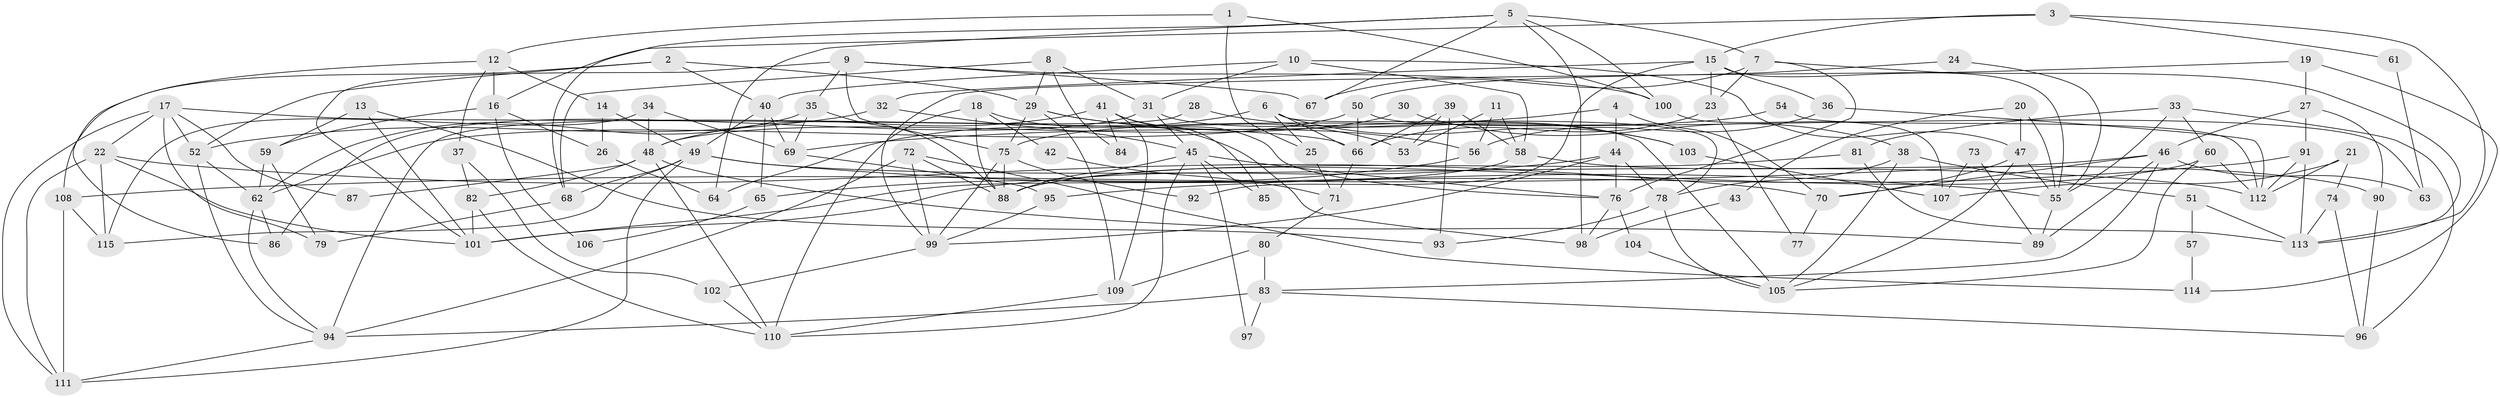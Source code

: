 // coarse degree distribution, {6: 0.20588235294117646, 2: 0.2647058823529412, 5: 0.08823529411764706, 4: 0.11764705882352941, 7: 0.08823529411764706, 8: 0.058823529411764705, 9: 0.08823529411764706, 3: 0.029411764705882353, 13: 0.029411764705882353, 11: 0.029411764705882353}
// Generated by graph-tools (version 1.1) at 2025/53/03/04/25 21:53:27]
// undirected, 115 vertices, 230 edges
graph export_dot {
graph [start="1"]
  node [color=gray90,style=filled];
  1;
  2;
  3;
  4;
  5;
  6;
  7;
  8;
  9;
  10;
  11;
  12;
  13;
  14;
  15;
  16;
  17;
  18;
  19;
  20;
  21;
  22;
  23;
  24;
  25;
  26;
  27;
  28;
  29;
  30;
  31;
  32;
  33;
  34;
  35;
  36;
  37;
  38;
  39;
  40;
  41;
  42;
  43;
  44;
  45;
  46;
  47;
  48;
  49;
  50;
  51;
  52;
  53;
  54;
  55;
  56;
  57;
  58;
  59;
  60;
  61;
  62;
  63;
  64;
  65;
  66;
  67;
  68;
  69;
  70;
  71;
  72;
  73;
  74;
  75;
  76;
  77;
  78;
  79;
  80;
  81;
  82;
  83;
  84;
  85;
  86;
  87;
  88;
  89;
  90;
  91;
  92;
  93;
  94;
  95;
  96;
  97;
  98;
  99;
  100;
  101;
  102;
  103;
  104;
  105;
  106;
  107;
  108;
  109;
  110;
  111;
  112;
  113;
  114;
  115;
  1 -- 25;
  1 -- 100;
  1 -- 12;
  2 -- 108;
  2 -- 52;
  2 -- 29;
  2 -- 40;
  3 -- 113;
  3 -- 15;
  3 -- 16;
  3 -- 61;
  4 -- 44;
  4 -- 70;
  4 -- 69;
  5 -- 98;
  5 -- 68;
  5 -- 7;
  5 -- 64;
  5 -- 67;
  5 -- 100;
  6 -- 78;
  6 -- 66;
  6 -- 25;
  6 -- 64;
  6 -- 103;
  7 -- 76;
  7 -- 23;
  7 -- 67;
  7 -- 113;
  8 -- 29;
  8 -- 31;
  8 -- 68;
  8 -- 84;
  9 -- 67;
  9 -- 35;
  9 -- 75;
  9 -- 100;
  9 -- 101;
  10 -- 40;
  10 -- 47;
  10 -- 31;
  10 -- 58;
  11 -- 53;
  11 -- 58;
  11 -- 56;
  12 -- 16;
  12 -- 14;
  12 -- 37;
  12 -- 86;
  13 -- 101;
  13 -- 59;
  13 -- 93;
  14 -- 49;
  14 -- 26;
  15 -- 55;
  15 -- 32;
  15 -- 23;
  15 -- 36;
  15 -- 92;
  16 -- 26;
  16 -- 59;
  16 -- 106;
  17 -- 22;
  17 -- 79;
  17 -- 52;
  17 -- 66;
  17 -- 87;
  17 -- 111;
  18 -- 88;
  18 -- 110;
  18 -- 42;
  18 -- 98;
  19 -- 99;
  19 -- 27;
  19 -- 114;
  20 -- 47;
  20 -- 55;
  20 -- 43;
  21 -- 112;
  21 -- 74;
  21 -- 107;
  22 -- 111;
  22 -- 101;
  22 -- 70;
  22 -- 115;
  23 -- 66;
  23 -- 77;
  24 -- 50;
  24 -- 55;
  25 -- 71;
  26 -- 64;
  27 -- 46;
  27 -- 91;
  27 -- 90;
  28 -- 94;
  28 -- 103;
  29 -- 75;
  29 -- 53;
  29 -- 56;
  29 -- 109;
  30 -- 38;
  30 -- 48;
  31 -- 45;
  31 -- 86;
  31 -- 105;
  32 -- 52;
  32 -- 45;
  33 -- 81;
  33 -- 60;
  33 -- 55;
  33 -- 96;
  34 -- 69;
  34 -- 115;
  34 -- 48;
  35 -- 88;
  35 -- 62;
  35 -- 69;
  36 -- 56;
  36 -- 112;
  37 -- 82;
  37 -- 102;
  38 -- 78;
  38 -- 105;
  38 -- 51;
  39 -- 66;
  39 -- 93;
  39 -- 53;
  39 -- 58;
  40 -- 69;
  40 -- 49;
  40 -- 65;
  41 -- 48;
  41 -- 109;
  41 -- 76;
  41 -- 84;
  41 -- 85;
  42 -- 71;
  43 -- 98;
  44 -- 99;
  44 -- 101;
  44 -- 76;
  44 -- 78;
  45 -- 88;
  45 -- 76;
  45 -- 85;
  45 -- 97;
  45 -- 110;
  46 -- 108;
  46 -- 89;
  46 -- 63;
  46 -- 70;
  46 -- 83;
  47 -- 70;
  47 -- 55;
  47 -- 105;
  48 -- 110;
  48 -- 82;
  48 -- 87;
  48 -- 89;
  49 -- 111;
  49 -- 55;
  49 -- 68;
  49 -- 112;
  49 -- 115;
  50 -- 62;
  50 -- 66;
  50 -- 63;
  51 -- 113;
  51 -- 57;
  52 -- 62;
  52 -- 94;
  54 -- 75;
  54 -- 112;
  55 -- 89;
  56 -- 65;
  57 -- 114;
  58 -- 90;
  58 -- 101;
  59 -- 62;
  59 -- 79;
  60 -- 112;
  60 -- 105;
  60 -- 88;
  61 -- 63;
  62 -- 86;
  62 -- 94;
  65 -- 106;
  66 -- 71;
  68 -- 79;
  69 -- 95;
  70 -- 77;
  71 -- 80;
  72 -- 99;
  72 -- 94;
  72 -- 88;
  72 -- 114;
  73 -- 107;
  73 -- 89;
  74 -- 96;
  74 -- 113;
  75 -- 88;
  75 -- 92;
  75 -- 99;
  76 -- 98;
  76 -- 104;
  78 -- 105;
  78 -- 93;
  80 -- 83;
  80 -- 109;
  81 -- 88;
  81 -- 113;
  82 -- 101;
  82 -- 110;
  83 -- 96;
  83 -- 94;
  83 -- 97;
  90 -- 96;
  91 -- 95;
  91 -- 112;
  91 -- 113;
  94 -- 111;
  95 -- 99;
  99 -- 102;
  100 -- 107;
  102 -- 110;
  103 -- 107;
  104 -- 105;
  108 -- 115;
  108 -- 111;
  109 -- 110;
}
